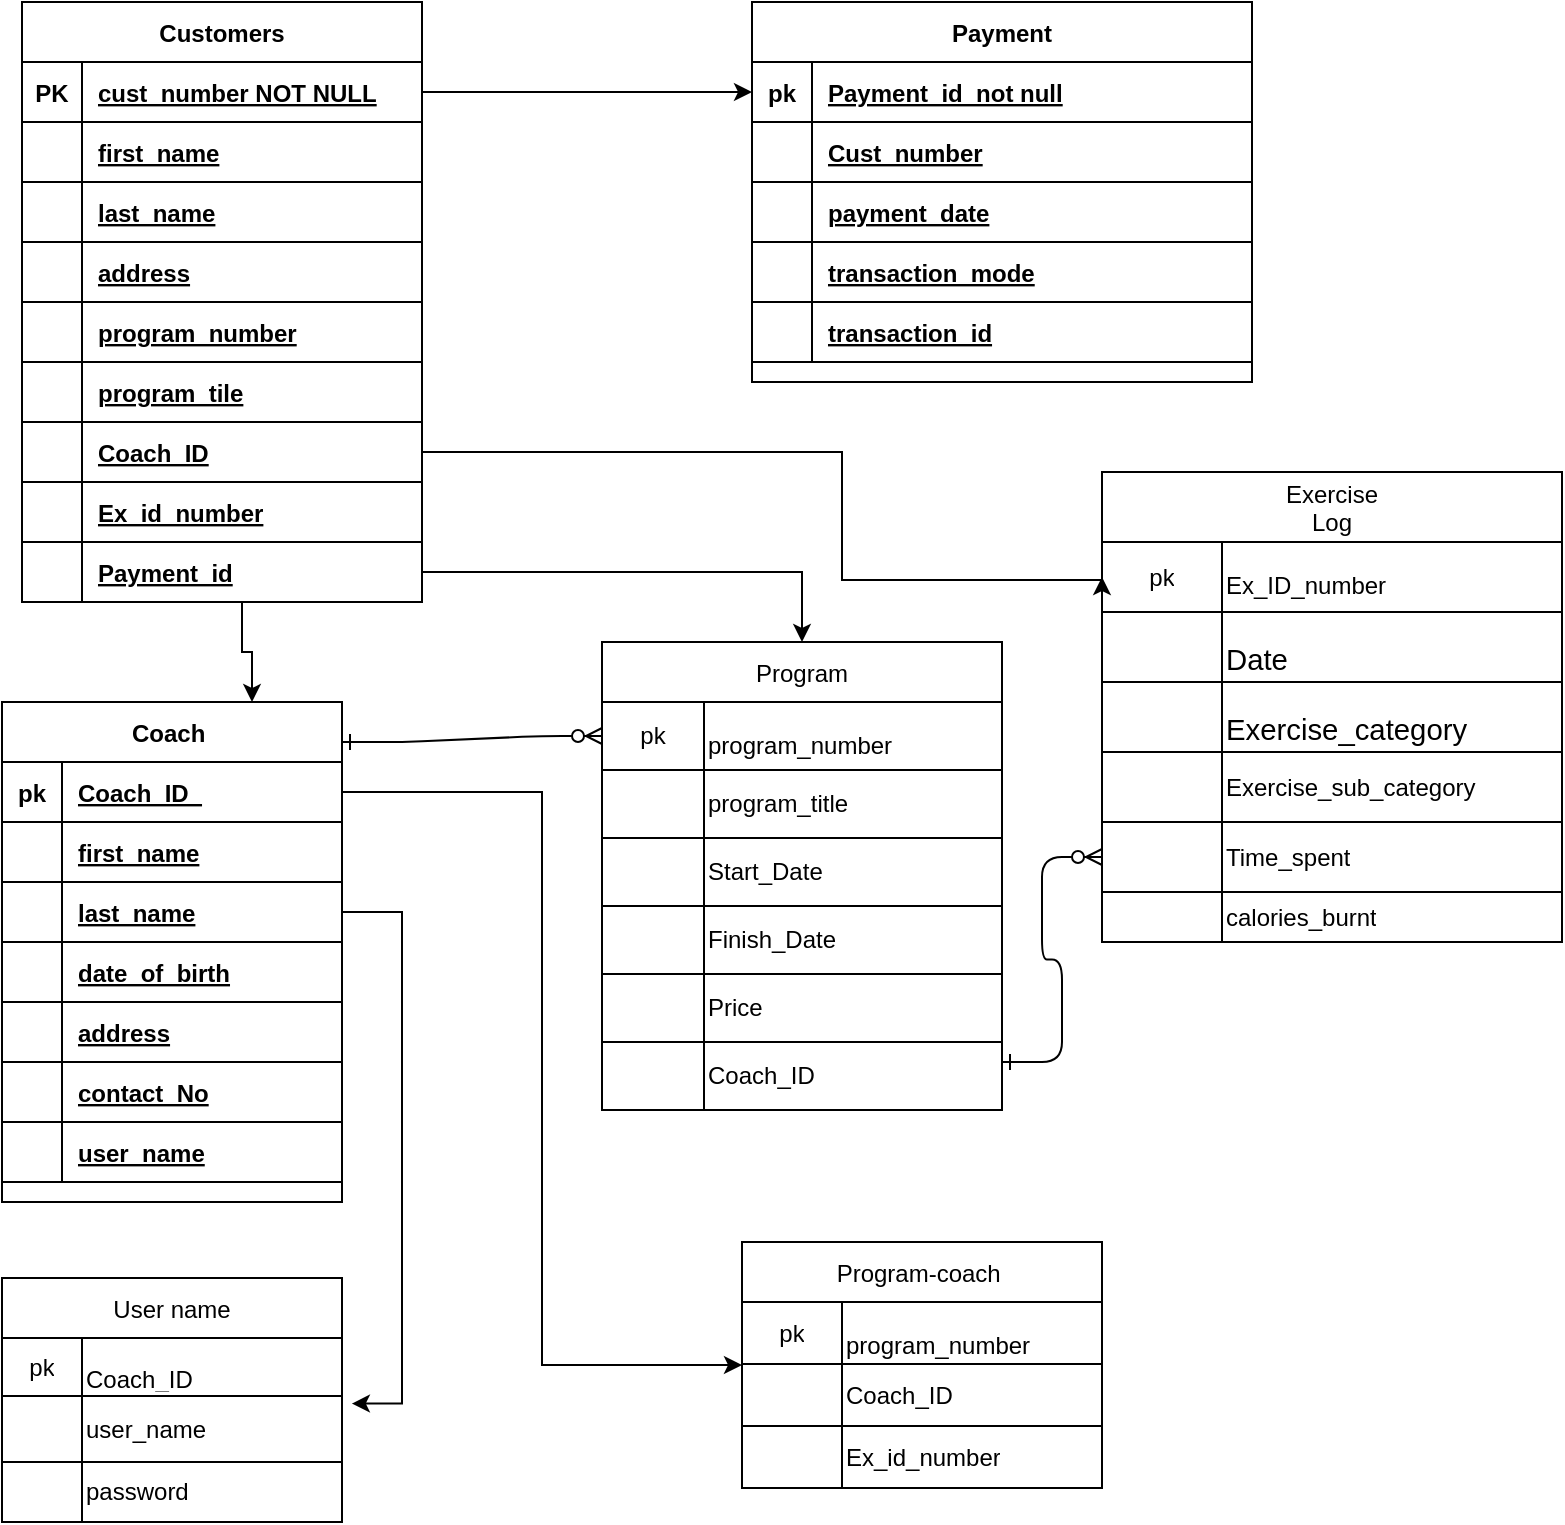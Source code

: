 <mxfile version="21.8.2" type="device">
  <diagram id="R2lEEEUBdFMjLlhIrx00" name="Page-1">
    <mxGraphModel dx="880" dy="446" grid="1" gridSize="10" guides="1" tooltips="1" connect="1" arrows="1" fold="1" page="1" pageScale="1" pageWidth="850" pageHeight="1100" math="0" shadow="0" extFonts="Permanent Marker^https://fonts.googleapis.com/css?family=Permanent+Marker">
      <root>
        <mxCell id="0" />
        <mxCell id="1" parent="0" />
        <mxCell id="C-vyLk0tnHw3VtMMgP7b-1" value="" style="edgeStyle=entityRelationEdgeStyle;endArrow=ERzeroToMany;startArrow=ERone;endFill=1;startFill=0;entryX=0;entryY=0.5;entryDx=0;entryDy=0;" parent="1" target="QwwEJqLeIZNOABveInnu-185" edge="1">
          <mxGeometry width="100" height="100" relative="1" as="geometry">
            <mxPoint x="550" y="540" as="sourcePoint" />
            <mxPoint x="780" y="778" as="targetPoint" />
            <Array as="points">
              <mxPoint x="630" y="550" />
              <mxPoint x="570" y="510" />
              <mxPoint x="640" y="540" />
              <mxPoint x="640" y="503" />
              <mxPoint x="640" y="520" />
              <mxPoint x="630" y="510" />
            </Array>
          </mxGeometry>
        </mxCell>
        <mxCell id="C-vyLk0tnHw3VtMMgP7b-12" value="" style="edgeStyle=entityRelationEdgeStyle;endArrow=ERzeroToMany;startArrow=ERone;endFill=1;startFill=0;entryX=0;entryY=0.5;entryDx=0;entryDy=0;" parent="1" target="QwwEJqLeIZNOABveInnu-141" edge="1">
          <mxGeometry width="100" height="100" relative="1" as="geometry">
            <mxPoint x="220" y="380" as="sourcePoint" />
            <mxPoint x="280" y="405" as="targetPoint" />
          </mxGeometry>
        </mxCell>
        <mxCell id="C-vyLk0tnHw3VtMMgP7b-2" value="Payment" style="shape=table;startSize=30;container=1;collapsible=1;childLayout=tableLayout;fixedRows=1;rowLines=0;fontStyle=1;align=center;resizeLast=1;" parent="1" vertex="1">
          <mxGeometry x="425" y="10" width="250" height="190" as="geometry" />
        </mxCell>
        <mxCell id="QwwEJqLeIZNOABveInnu-64" style="shape=partialRectangle;collapsible=0;dropTarget=0;pointerEvents=0;fillColor=none;points=[[0,0.5],[1,0.5]];portConstraint=eastwest;top=0;left=0;right=0;bottom=1;" parent="C-vyLk0tnHw3VtMMgP7b-2" vertex="1">
          <mxGeometry y="30" width="250" height="30" as="geometry" />
        </mxCell>
        <mxCell id="QwwEJqLeIZNOABveInnu-65" value="pk" style="shape=partialRectangle;overflow=hidden;connectable=0;fillColor=none;top=0;left=0;bottom=0;right=0;fontStyle=1;" parent="QwwEJqLeIZNOABveInnu-64" vertex="1">
          <mxGeometry width="30" height="30" as="geometry">
            <mxRectangle width="30" height="30" as="alternateBounds" />
          </mxGeometry>
        </mxCell>
        <mxCell id="QwwEJqLeIZNOABveInnu-66" value="Payment_id  not null" style="shape=partialRectangle;overflow=hidden;connectable=0;fillColor=none;top=0;left=0;bottom=0;right=0;align=left;spacingLeft=6;fontStyle=5;" parent="QwwEJqLeIZNOABveInnu-64" vertex="1">
          <mxGeometry x="30" width="220" height="30" as="geometry">
            <mxRectangle width="220" height="30" as="alternateBounds" />
          </mxGeometry>
        </mxCell>
        <mxCell id="QwwEJqLeIZNOABveInnu-61" style="shape=partialRectangle;collapsible=0;dropTarget=0;pointerEvents=0;fillColor=none;points=[[0,0.5],[1,0.5]];portConstraint=eastwest;top=0;left=0;right=0;bottom=1;" parent="C-vyLk0tnHw3VtMMgP7b-2" vertex="1">
          <mxGeometry y="60" width="250" height="30" as="geometry" />
        </mxCell>
        <mxCell id="QwwEJqLeIZNOABveInnu-62" style="shape=partialRectangle;overflow=hidden;connectable=0;fillColor=none;top=0;left=0;bottom=0;right=0;fontStyle=1;" parent="QwwEJqLeIZNOABveInnu-61" vertex="1">
          <mxGeometry width="30" height="30" as="geometry">
            <mxRectangle width="30" height="30" as="alternateBounds" />
          </mxGeometry>
        </mxCell>
        <mxCell id="QwwEJqLeIZNOABveInnu-63" value="Cust_number" style="shape=partialRectangle;overflow=hidden;connectable=0;fillColor=none;top=0;left=0;bottom=0;right=0;align=left;spacingLeft=6;fontStyle=5;" parent="QwwEJqLeIZNOABveInnu-61" vertex="1">
          <mxGeometry x="30" width="220" height="30" as="geometry">
            <mxRectangle width="220" height="30" as="alternateBounds" />
          </mxGeometry>
        </mxCell>
        <mxCell id="QwwEJqLeIZNOABveInnu-58" style="shape=partialRectangle;collapsible=0;dropTarget=0;pointerEvents=0;fillColor=none;points=[[0,0.5],[1,0.5]];portConstraint=eastwest;top=0;left=0;right=0;bottom=1;" parent="C-vyLk0tnHw3VtMMgP7b-2" vertex="1">
          <mxGeometry y="90" width="250" height="30" as="geometry" />
        </mxCell>
        <mxCell id="QwwEJqLeIZNOABveInnu-59" style="shape=partialRectangle;overflow=hidden;connectable=0;fillColor=none;top=0;left=0;bottom=0;right=0;fontStyle=1;" parent="QwwEJqLeIZNOABveInnu-58" vertex="1">
          <mxGeometry width="30" height="30" as="geometry">
            <mxRectangle width="30" height="30" as="alternateBounds" />
          </mxGeometry>
        </mxCell>
        <mxCell id="QwwEJqLeIZNOABveInnu-60" value="payment_date" style="shape=partialRectangle;overflow=hidden;connectable=0;fillColor=none;top=0;left=0;bottom=0;right=0;align=left;spacingLeft=6;fontStyle=5;" parent="QwwEJqLeIZNOABveInnu-58" vertex="1">
          <mxGeometry x="30" width="220" height="30" as="geometry">
            <mxRectangle width="220" height="30" as="alternateBounds" />
          </mxGeometry>
        </mxCell>
        <mxCell id="QwwEJqLeIZNOABveInnu-55" style="shape=partialRectangle;collapsible=0;dropTarget=0;pointerEvents=0;fillColor=none;points=[[0,0.5],[1,0.5]];portConstraint=eastwest;top=0;left=0;right=0;bottom=1;" parent="C-vyLk0tnHw3VtMMgP7b-2" vertex="1">
          <mxGeometry y="120" width="250" height="30" as="geometry" />
        </mxCell>
        <mxCell id="QwwEJqLeIZNOABveInnu-56" style="shape=partialRectangle;overflow=hidden;connectable=0;fillColor=none;top=0;left=0;bottom=0;right=0;fontStyle=1;" parent="QwwEJqLeIZNOABveInnu-55" vertex="1">
          <mxGeometry width="30" height="30" as="geometry">
            <mxRectangle width="30" height="30" as="alternateBounds" />
          </mxGeometry>
        </mxCell>
        <mxCell id="QwwEJqLeIZNOABveInnu-57" value="transaction_mode" style="shape=partialRectangle;overflow=hidden;connectable=0;fillColor=none;top=0;left=0;bottom=0;right=0;align=left;spacingLeft=6;fontStyle=5;" parent="QwwEJqLeIZNOABveInnu-55" vertex="1">
          <mxGeometry x="30" width="220" height="30" as="geometry">
            <mxRectangle width="220" height="30" as="alternateBounds" />
          </mxGeometry>
        </mxCell>
        <mxCell id="QwwEJqLeIZNOABveInnu-52" style="shape=partialRectangle;collapsible=0;dropTarget=0;pointerEvents=0;fillColor=none;points=[[0,0.5],[1,0.5]];portConstraint=eastwest;top=0;left=0;right=0;bottom=1;" parent="C-vyLk0tnHw3VtMMgP7b-2" vertex="1">
          <mxGeometry y="150" width="250" height="30" as="geometry" />
        </mxCell>
        <mxCell id="QwwEJqLeIZNOABveInnu-53" style="shape=partialRectangle;overflow=hidden;connectable=0;fillColor=none;top=0;left=0;bottom=0;right=0;fontStyle=1;" parent="QwwEJqLeIZNOABveInnu-52" vertex="1">
          <mxGeometry width="30" height="30" as="geometry">
            <mxRectangle width="30" height="30" as="alternateBounds" />
          </mxGeometry>
        </mxCell>
        <mxCell id="QwwEJqLeIZNOABveInnu-54" value="transaction_id" style="shape=partialRectangle;overflow=hidden;connectable=0;fillColor=none;top=0;left=0;bottom=0;right=0;align=left;spacingLeft=6;fontStyle=5;" parent="QwwEJqLeIZNOABveInnu-52" vertex="1">
          <mxGeometry x="30" width="220" height="30" as="geometry">
            <mxRectangle width="220" height="30" as="alternateBounds" />
          </mxGeometry>
        </mxCell>
        <mxCell id="C-vyLk0tnHw3VtMMgP7b-13" value="Coach " style="shape=table;startSize=30;container=1;collapsible=1;childLayout=tableLayout;fixedRows=1;rowLines=0;fontStyle=1;align=center;resizeLast=1;" parent="1" vertex="1">
          <mxGeometry x="50" y="360" width="170" height="250" as="geometry" />
        </mxCell>
        <mxCell id="QwwEJqLeIZNOABveInnu-89" style="shape=partialRectangle;collapsible=0;dropTarget=0;pointerEvents=0;fillColor=none;points=[[0,0.5],[1,0.5]];portConstraint=eastwest;top=0;left=0;right=0;bottom=1;" parent="C-vyLk0tnHw3VtMMgP7b-13" vertex="1">
          <mxGeometry y="30" width="170" height="30" as="geometry" />
        </mxCell>
        <mxCell id="QwwEJqLeIZNOABveInnu-90" value="pk" style="shape=partialRectangle;overflow=hidden;connectable=0;fillColor=none;top=0;left=0;bottom=0;right=0;fontStyle=1;" parent="QwwEJqLeIZNOABveInnu-89" vertex="1">
          <mxGeometry width="30" height="30" as="geometry">
            <mxRectangle width="30" height="30" as="alternateBounds" />
          </mxGeometry>
        </mxCell>
        <mxCell id="QwwEJqLeIZNOABveInnu-91" value="Coach_ID  " style="shape=partialRectangle;overflow=hidden;connectable=0;fillColor=none;top=0;left=0;bottom=0;right=0;align=left;spacingLeft=6;fontStyle=5;" parent="QwwEJqLeIZNOABveInnu-89" vertex="1">
          <mxGeometry x="30" width="140" height="30" as="geometry">
            <mxRectangle width="140" height="30" as="alternateBounds" />
          </mxGeometry>
        </mxCell>
        <mxCell id="QwwEJqLeIZNOABveInnu-86" style="shape=partialRectangle;collapsible=0;dropTarget=0;pointerEvents=0;fillColor=none;points=[[0,0.5],[1,0.5]];portConstraint=eastwest;top=0;left=0;right=0;bottom=1;" parent="C-vyLk0tnHw3VtMMgP7b-13" vertex="1">
          <mxGeometry y="60" width="170" height="30" as="geometry" />
        </mxCell>
        <mxCell id="QwwEJqLeIZNOABveInnu-87" style="shape=partialRectangle;overflow=hidden;connectable=0;fillColor=none;top=0;left=0;bottom=0;right=0;fontStyle=1;" parent="QwwEJqLeIZNOABveInnu-86" vertex="1">
          <mxGeometry width="30" height="30" as="geometry">
            <mxRectangle width="30" height="30" as="alternateBounds" />
          </mxGeometry>
        </mxCell>
        <mxCell id="QwwEJqLeIZNOABveInnu-88" value="first_name" style="shape=partialRectangle;overflow=hidden;connectable=0;fillColor=none;top=0;left=0;bottom=0;right=0;align=left;spacingLeft=6;fontStyle=5;" parent="QwwEJqLeIZNOABveInnu-86" vertex="1">
          <mxGeometry x="30" width="140" height="30" as="geometry">
            <mxRectangle width="140" height="30" as="alternateBounds" />
          </mxGeometry>
        </mxCell>
        <mxCell id="QwwEJqLeIZNOABveInnu-83" style="shape=partialRectangle;collapsible=0;dropTarget=0;pointerEvents=0;fillColor=none;points=[[0,0.5],[1,0.5]];portConstraint=eastwest;top=0;left=0;right=0;bottom=1;" parent="C-vyLk0tnHw3VtMMgP7b-13" vertex="1">
          <mxGeometry y="90" width="170" height="30" as="geometry" />
        </mxCell>
        <mxCell id="QwwEJqLeIZNOABveInnu-84" style="shape=partialRectangle;overflow=hidden;connectable=0;fillColor=none;top=0;left=0;bottom=0;right=0;fontStyle=1;" parent="QwwEJqLeIZNOABveInnu-83" vertex="1">
          <mxGeometry width="30" height="30" as="geometry">
            <mxRectangle width="30" height="30" as="alternateBounds" />
          </mxGeometry>
        </mxCell>
        <mxCell id="QwwEJqLeIZNOABveInnu-85" value="last_name" style="shape=partialRectangle;overflow=hidden;connectable=0;fillColor=none;top=0;left=0;bottom=0;right=0;align=left;spacingLeft=6;fontStyle=5;" parent="QwwEJqLeIZNOABveInnu-83" vertex="1">
          <mxGeometry x="30" width="140" height="30" as="geometry">
            <mxRectangle width="140" height="30" as="alternateBounds" />
          </mxGeometry>
        </mxCell>
        <mxCell id="QwwEJqLeIZNOABveInnu-80" style="shape=partialRectangle;collapsible=0;dropTarget=0;pointerEvents=0;fillColor=none;points=[[0,0.5],[1,0.5]];portConstraint=eastwest;top=0;left=0;right=0;bottom=1;" parent="C-vyLk0tnHw3VtMMgP7b-13" vertex="1">
          <mxGeometry y="120" width="170" height="30" as="geometry" />
        </mxCell>
        <mxCell id="QwwEJqLeIZNOABveInnu-81" style="shape=partialRectangle;overflow=hidden;connectable=0;fillColor=none;top=0;left=0;bottom=0;right=0;fontStyle=1;" parent="QwwEJqLeIZNOABveInnu-80" vertex="1">
          <mxGeometry width="30" height="30" as="geometry">
            <mxRectangle width="30" height="30" as="alternateBounds" />
          </mxGeometry>
        </mxCell>
        <mxCell id="QwwEJqLeIZNOABveInnu-82" value="date_of_birth" style="shape=partialRectangle;overflow=hidden;connectable=0;fillColor=none;top=0;left=0;bottom=0;right=0;align=left;spacingLeft=6;fontStyle=5;" parent="QwwEJqLeIZNOABveInnu-80" vertex="1">
          <mxGeometry x="30" width="140" height="30" as="geometry">
            <mxRectangle width="140" height="30" as="alternateBounds" />
          </mxGeometry>
        </mxCell>
        <mxCell id="QwwEJqLeIZNOABveInnu-77" style="shape=partialRectangle;collapsible=0;dropTarget=0;pointerEvents=0;fillColor=none;points=[[0,0.5],[1,0.5]];portConstraint=eastwest;top=0;left=0;right=0;bottom=1;" parent="C-vyLk0tnHw3VtMMgP7b-13" vertex="1">
          <mxGeometry y="150" width="170" height="30" as="geometry" />
        </mxCell>
        <mxCell id="QwwEJqLeIZNOABveInnu-78" style="shape=partialRectangle;overflow=hidden;connectable=0;fillColor=none;top=0;left=0;bottom=0;right=0;fontStyle=1;" parent="QwwEJqLeIZNOABveInnu-77" vertex="1">
          <mxGeometry width="30" height="30" as="geometry">
            <mxRectangle width="30" height="30" as="alternateBounds" />
          </mxGeometry>
        </mxCell>
        <mxCell id="QwwEJqLeIZNOABveInnu-79" value="address" style="shape=partialRectangle;overflow=hidden;connectable=0;fillColor=none;top=0;left=0;bottom=0;right=0;align=left;spacingLeft=6;fontStyle=5;" parent="QwwEJqLeIZNOABveInnu-77" vertex="1">
          <mxGeometry x="30" width="140" height="30" as="geometry">
            <mxRectangle width="140" height="30" as="alternateBounds" />
          </mxGeometry>
        </mxCell>
        <mxCell id="QwwEJqLeIZNOABveInnu-74" style="shape=partialRectangle;collapsible=0;dropTarget=0;pointerEvents=0;fillColor=none;points=[[0,0.5],[1,0.5]];portConstraint=eastwest;top=0;left=0;right=0;bottom=1;" parent="C-vyLk0tnHw3VtMMgP7b-13" vertex="1">
          <mxGeometry y="180" width="170" height="30" as="geometry" />
        </mxCell>
        <mxCell id="QwwEJqLeIZNOABveInnu-75" style="shape=partialRectangle;overflow=hidden;connectable=0;fillColor=none;top=0;left=0;bottom=0;right=0;fontStyle=1;" parent="QwwEJqLeIZNOABveInnu-74" vertex="1">
          <mxGeometry width="30" height="30" as="geometry">
            <mxRectangle width="30" height="30" as="alternateBounds" />
          </mxGeometry>
        </mxCell>
        <mxCell id="QwwEJqLeIZNOABveInnu-76" value="contact_No" style="shape=partialRectangle;overflow=hidden;connectable=0;fillColor=none;top=0;left=0;bottom=0;right=0;align=left;spacingLeft=6;fontStyle=5;" parent="QwwEJqLeIZNOABveInnu-74" vertex="1">
          <mxGeometry x="30" width="140" height="30" as="geometry">
            <mxRectangle width="140" height="30" as="alternateBounds" />
          </mxGeometry>
        </mxCell>
        <mxCell id="QwwEJqLeIZNOABveInnu-71" style="shape=partialRectangle;collapsible=0;dropTarget=0;pointerEvents=0;fillColor=none;points=[[0,0.5],[1,0.5]];portConstraint=eastwest;top=0;left=0;right=0;bottom=1;" parent="C-vyLk0tnHw3VtMMgP7b-13" vertex="1">
          <mxGeometry y="210" width="170" height="30" as="geometry" />
        </mxCell>
        <mxCell id="QwwEJqLeIZNOABveInnu-72" style="shape=partialRectangle;overflow=hidden;connectable=0;fillColor=none;top=0;left=0;bottom=0;right=0;fontStyle=1;" parent="QwwEJqLeIZNOABveInnu-71" vertex="1">
          <mxGeometry width="30" height="30" as="geometry">
            <mxRectangle width="30" height="30" as="alternateBounds" />
          </mxGeometry>
        </mxCell>
        <mxCell id="QwwEJqLeIZNOABveInnu-73" value="user_name" style="shape=partialRectangle;overflow=hidden;connectable=0;fillColor=none;top=0;left=0;bottom=0;right=0;align=left;spacingLeft=6;fontStyle=5;" parent="QwwEJqLeIZNOABveInnu-71" vertex="1">
          <mxGeometry x="30" width="140" height="30" as="geometry">
            <mxRectangle width="140" height="30" as="alternateBounds" />
          </mxGeometry>
        </mxCell>
        <mxCell id="C-vyLk0tnHw3VtMMgP7b-23" value="Customers" style="shape=table;startSize=30;container=1;collapsible=1;childLayout=tableLayout;fixedRows=1;rowLines=0;fontStyle=1;align=center;resizeLast=1;" parent="1" vertex="1">
          <mxGeometry x="60" y="10" width="200" height="300" as="geometry">
            <mxRectangle x="10" y="10" width="100" height="30" as="alternateBounds" />
          </mxGeometry>
        </mxCell>
        <mxCell id="QwwEJqLeIZNOABveInnu-37" style="shape=partialRectangle;collapsible=0;dropTarget=0;pointerEvents=0;fillColor=none;points=[[0,0.5],[1,0.5]];portConstraint=eastwest;top=0;left=0;right=0;bottom=1;" parent="C-vyLk0tnHw3VtMMgP7b-23" vertex="1">
          <mxGeometry y="30" width="200" height="30" as="geometry" />
        </mxCell>
        <mxCell id="QwwEJqLeIZNOABveInnu-38" value="PK" style="shape=partialRectangle;overflow=hidden;connectable=0;fillColor=none;top=0;left=0;bottom=0;right=0;fontStyle=1;" parent="QwwEJqLeIZNOABveInnu-37" vertex="1">
          <mxGeometry width="30" height="30" as="geometry">
            <mxRectangle width="30" height="30" as="alternateBounds" />
          </mxGeometry>
        </mxCell>
        <mxCell id="QwwEJqLeIZNOABveInnu-39" value="cust_number NOT NULL" style="shape=partialRectangle;overflow=hidden;connectable=0;fillColor=none;top=0;left=0;bottom=0;right=0;align=left;spacingLeft=6;fontStyle=5;" parent="QwwEJqLeIZNOABveInnu-37" vertex="1">
          <mxGeometry x="30" width="170" height="30" as="geometry">
            <mxRectangle width="170" height="30" as="alternateBounds" />
          </mxGeometry>
        </mxCell>
        <mxCell id="QwwEJqLeIZNOABveInnu-34" style="shape=partialRectangle;collapsible=0;dropTarget=0;pointerEvents=0;fillColor=none;points=[[0,0.5],[1,0.5]];portConstraint=eastwest;top=0;left=0;right=0;bottom=1;" parent="C-vyLk0tnHw3VtMMgP7b-23" vertex="1">
          <mxGeometry y="60" width="200" height="30" as="geometry" />
        </mxCell>
        <mxCell id="QwwEJqLeIZNOABveInnu-35" style="shape=partialRectangle;overflow=hidden;connectable=0;fillColor=none;top=0;left=0;bottom=0;right=0;fontStyle=1;" parent="QwwEJqLeIZNOABveInnu-34" vertex="1">
          <mxGeometry width="30" height="30" as="geometry">
            <mxRectangle width="30" height="30" as="alternateBounds" />
          </mxGeometry>
        </mxCell>
        <mxCell id="QwwEJqLeIZNOABveInnu-36" value="first_name" style="shape=partialRectangle;overflow=hidden;connectable=0;fillColor=none;top=0;left=0;bottom=0;right=0;align=left;spacingLeft=6;fontStyle=5;" parent="QwwEJqLeIZNOABveInnu-34" vertex="1">
          <mxGeometry x="30" width="170" height="30" as="geometry">
            <mxRectangle width="170" height="30" as="alternateBounds" />
          </mxGeometry>
        </mxCell>
        <mxCell id="QwwEJqLeIZNOABveInnu-31" style="shape=partialRectangle;collapsible=0;dropTarget=0;pointerEvents=0;fillColor=none;points=[[0,0.5],[1,0.5]];portConstraint=eastwest;top=0;left=0;right=0;bottom=1;" parent="C-vyLk0tnHw3VtMMgP7b-23" vertex="1">
          <mxGeometry y="90" width="200" height="30" as="geometry" />
        </mxCell>
        <mxCell id="QwwEJqLeIZNOABveInnu-32" style="shape=partialRectangle;overflow=hidden;connectable=0;fillColor=none;top=0;left=0;bottom=0;right=0;fontStyle=1;" parent="QwwEJqLeIZNOABveInnu-31" vertex="1">
          <mxGeometry width="30" height="30" as="geometry">
            <mxRectangle width="30" height="30" as="alternateBounds" />
          </mxGeometry>
        </mxCell>
        <mxCell id="QwwEJqLeIZNOABveInnu-33" value="last_name" style="shape=partialRectangle;overflow=hidden;connectable=0;fillColor=none;top=0;left=0;bottom=0;right=0;align=left;spacingLeft=6;fontStyle=5;" parent="QwwEJqLeIZNOABveInnu-31" vertex="1">
          <mxGeometry x="30" width="170" height="30" as="geometry">
            <mxRectangle width="170" height="30" as="alternateBounds" />
          </mxGeometry>
        </mxCell>
        <mxCell id="QwwEJqLeIZNOABveInnu-28" style="shape=partialRectangle;collapsible=0;dropTarget=0;pointerEvents=0;fillColor=none;points=[[0,0.5],[1,0.5]];portConstraint=eastwest;top=0;left=0;right=0;bottom=1;" parent="C-vyLk0tnHw3VtMMgP7b-23" vertex="1">
          <mxGeometry y="120" width="200" height="30" as="geometry" />
        </mxCell>
        <mxCell id="QwwEJqLeIZNOABveInnu-29" style="shape=partialRectangle;overflow=hidden;connectable=0;fillColor=none;top=0;left=0;bottom=0;right=0;fontStyle=1;" parent="QwwEJqLeIZNOABveInnu-28" vertex="1">
          <mxGeometry width="30" height="30" as="geometry">
            <mxRectangle width="30" height="30" as="alternateBounds" />
          </mxGeometry>
        </mxCell>
        <mxCell id="QwwEJqLeIZNOABveInnu-30" value="address" style="shape=partialRectangle;overflow=hidden;connectable=0;fillColor=none;top=0;left=0;bottom=0;right=0;align=left;spacingLeft=6;fontStyle=5;" parent="QwwEJqLeIZNOABveInnu-28" vertex="1">
          <mxGeometry x="30" width="170" height="30" as="geometry">
            <mxRectangle width="170" height="30" as="alternateBounds" />
          </mxGeometry>
        </mxCell>
        <mxCell id="QwwEJqLeIZNOABveInnu-25" style="shape=partialRectangle;collapsible=0;dropTarget=0;pointerEvents=0;fillColor=none;points=[[0,0.5],[1,0.5]];portConstraint=eastwest;top=0;left=0;right=0;bottom=1;" parent="C-vyLk0tnHw3VtMMgP7b-23" vertex="1">
          <mxGeometry y="150" width="200" height="30" as="geometry" />
        </mxCell>
        <mxCell id="QwwEJqLeIZNOABveInnu-26" style="shape=partialRectangle;overflow=hidden;connectable=0;fillColor=none;top=0;left=0;bottom=0;right=0;fontStyle=1;" parent="QwwEJqLeIZNOABveInnu-25" vertex="1">
          <mxGeometry width="30" height="30" as="geometry">
            <mxRectangle width="30" height="30" as="alternateBounds" />
          </mxGeometry>
        </mxCell>
        <mxCell id="QwwEJqLeIZNOABveInnu-27" value="program_number" style="shape=partialRectangle;overflow=hidden;connectable=0;fillColor=none;top=0;left=0;bottom=0;right=0;align=left;spacingLeft=6;fontStyle=5;" parent="QwwEJqLeIZNOABveInnu-25" vertex="1">
          <mxGeometry x="30" width="170" height="30" as="geometry">
            <mxRectangle width="170" height="30" as="alternateBounds" />
          </mxGeometry>
        </mxCell>
        <mxCell id="QwwEJqLeIZNOABveInnu-22" style="shape=partialRectangle;collapsible=0;dropTarget=0;pointerEvents=0;fillColor=none;points=[[0,0.5],[1,0.5]];portConstraint=eastwest;top=0;left=0;right=0;bottom=1;" parent="C-vyLk0tnHw3VtMMgP7b-23" vertex="1">
          <mxGeometry y="180" width="200" height="30" as="geometry" />
        </mxCell>
        <mxCell id="QwwEJqLeIZNOABveInnu-23" style="shape=partialRectangle;overflow=hidden;connectable=0;fillColor=none;top=0;left=0;bottom=0;right=0;fontStyle=1;" parent="QwwEJqLeIZNOABveInnu-22" vertex="1">
          <mxGeometry width="30" height="30" as="geometry">
            <mxRectangle width="30" height="30" as="alternateBounds" />
          </mxGeometry>
        </mxCell>
        <mxCell id="QwwEJqLeIZNOABveInnu-24" value="program_tile" style="shape=partialRectangle;overflow=hidden;connectable=0;fillColor=none;top=0;left=0;bottom=0;right=0;align=left;spacingLeft=6;fontStyle=5;" parent="QwwEJqLeIZNOABveInnu-22" vertex="1">
          <mxGeometry x="30" width="170" height="30" as="geometry">
            <mxRectangle width="170" height="30" as="alternateBounds" />
          </mxGeometry>
        </mxCell>
        <mxCell id="QwwEJqLeIZNOABveInnu-19" style="shape=partialRectangle;collapsible=0;dropTarget=0;pointerEvents=0;fillColor=none;points=[[0,0.5],[1,0.5]];portConstraint=eastwest;top=0;left=0;right=0;bottom=1;" parent="C-vyLk0tnHw3VtMMgP7b-23" vertex="1">
          <mxGeometry y="210" width="200" height="30" as="geometry" />
        </mxCell>
        <mxCell id="QwwEJqLeIZNOABveInnu-20" style="shape=partialRectangle;overflow=hidden;connectable=0;fillColor=none;top=0;left=0;bottom=0;right=0;fontStyle=1;" parent="QwwEJqLeIZNOABveInnu-19" vertex="1">
          <mxGeometry width="30" height="30" as="geometry">
            <mxRectangle width="30" height="30" as="alternateBounds" />
          </mxGeometry>
        </mxCell>
        <mxCell id="QwwEJqLeIZNOABveInnu-21" value="Coach_ID" style="shape=partialRectangle;overflow=hidden;connectable=0;fillColor=none;top=0;left=0;bottom=0;right=0;align=left;spacingLeft=6;fontStyle=5;" parent="QwwEJqLeIZNOABveInnu-19" vertex="1">
          <mxGeometry x="30" width="170" height="30" as="geometry">
            <mxRectangle width="170" height="30" as="alternateBounds" />
          </mxGeometry>
        </mxCell>
        <mxCell id="QwwEJqLeIZNOABveInnu-16" style="shape=partialRectangle;collapsible=0;dropTarget=0;pointerEvents=0;fillColor=none;points=[[0,0.5],[1,0.5]];portConstraint=eastwest;top=0;left=0;right=0;bottom=1;" parent="C-vyLk0tnHw3VtMMgP7b-23" vertex="1">
          <mxGeometry y="240" width="200" height="30" as="geometry" />
        </mxCell>
        <mxCell id="QwwEJqLeIZNOABveInnu-17" style="shape=partialRectangle;overflow=hidden;connectable=0;fillColor=none;top=0;left=0;bottom=0;right=0;fontStyle=1;" parent="QwwEJqLeIZNOABveInnu-16" vertex="1">
          <mxGeometry width="30" height="30" as="geometry">
            <mxRectangle width="30" height="30" as="alternateBounds" />
          </mxGeometry>
        </mxCell>
        <mxCell id="QwwEJqLeIZNOABveInnu-18" value="Ex_id_number" style="shape=partialRectangle;overflow=hidden;connectable=0;fillColor=none;top=0;left=0;bottom=0;right=0;align=left;spacingLeft=6;fontStyle=5;" parent="QwwEJqLeIZNOABveInnu-16" vertex="1">
          <mxGeometry x="30" width="170" height="30" as="geometry">
            <mxRectangle width="170" height="30" as="alternateBounds" />
          </mxGeometry>
        </mxCell>
        <mxCell id="C-vyLk0tnHw3VtMMgP7b-24" value="" style="shape=partialRectangle;collapsible=0;dropTarget=0;pointerEvents=0;fillColor=none;points=[[0,0.5],[1,0.5]];portConstraint=eastwest;top=0;left=0;right=0;bottom=1;" parent="C-vyLk0tnHw3VtMMgP7b-23" vertex="1">
          <mxGeometry y="270" width="200" height="30" as="geometry" />
        </mxCell>
        <mxCell id="C-vyLk0tnHw3VtMMgP7b-25" value="" style="shape=partialRectangle;overflow=hidden;connectable=0;fillColor=none;top=0;left=0;bottom=0;right=0;fontStyle=1;" parent="C-vyLk0tnHw3VtMMgP7b-24" vertex="1">
          <mxGeometry width="30" height="30" as="geometry">
            <mxRectangle width="30" height="30" as="alternateBounds" />
          </mxGeometry>
        </mxCell>
        <mxCell id="C-vyLk0tnHw3VtMMgP7b-26" value="Payment_id" style="shape=partialRectangle;overflow=hidden;connectable=0;fillColor=none;top=0;left=0;bottom=0;right=0;align=left;spacingLeft=6;fontStyle=5;" parent="C-vyLk0tnHw3VtMMgP7b-24" vertex="1">
          <mxGeometry x="30" width="170" height="30" as="geometry">
            <mxRectangle width="170" height="30" as="alternateBounds" />
          </mxGeometry>
        </mxCell>
        <mxCell id="QwwEJqLeIZNOABveInnu-67" style="edgeStyle=orthogonalEdgeStyle;rounded=0;orthogonalLoop=1;jettySize=auto;html=1;exitX=1;exitY=0.5;exitDx=0;exitDy=0;entryX=0;entryY=0.5;entryDx=0;entryDy=0;" parent="1" source="QwwEJqLeIZNOABveInnu-37" target="QwwEJqLeIZNOABveInnu-64" edge="1">
          <mxGeometry relative="1" as="geometry" />
        </mxCell>
        <mxCell id="QwwEJqLeIZNOABveInnu-92" style="edgeStyle=orthogonalEdgeStyle;rounded=0;orthogonalLoop=1;jettySize=auto;html=1;" parent="1" source="C-vyLk0tnHw3VtMMgP7b-24" target="C-vyLk0tnHw3VtMMgP7b-13" edge="1">
          <mxGeometry relative="1" as="geometry">
            <Array as="points">
              <mxPoint x="170" y="335" />
              <mxPoint x="175" y="335" />
            </Array>
          </mxGeometry>
        </mxCell>
        <mxCell id="QwwEJqLeIZNOABveInnu-100" value="User name" style="shape=table;startSize=30;container=1;collapsible=0;childLayout=tableLayout;" parent="1" vertex="1">
          <mxGeometry x="50" y="648" width="170" height="122" as="geometry" />
        </mxCell>
        <mxCell id="QwwEJqLeIZNOABveInnu-101" value="" style="shape=tableRow;horizontal=0;startSize=0;swimlaneHead=0;swimlaneBody=0;strokeColor=inherit;top=0;left=0;bottom=0;right=0;collapsible=0;dropTarget=0;fillColor=none;points=[[0,0.5],[1,0.5]];portConstraint=eastwest;" parent="QwwEJqLeIZNOABveInnu-100" vertex="1">
          <mxGeometry y="30" width="170" height="29" as="geometry" />
        </mxCell>
        <mxCell id="QwwEJqLeIZNOABveInnu-102" value="pk" style="shape=partialRectangle;html=1;whiteSpace=wrap;connectable=0;strokeColor=inherit;overflow=hidden;fillColor=none;top=0;left=0;bottom=0;right=0;pointerEvents=1;" parent="QwwEJqLeIZNOABveInnu-101" vertex="1">
          <mxGeometry width="40" height="29" as="geometry">
            <mxRectangle width="40" height="29" as="alternateBounds" />
          </mxGeometry>
        </mxCell>
        <mxCell id="QwwEJqLeIZNOABveInnu-103" value="&lt;p style=&quot;&quot; class=&quot;MsoNormal&quot;&gt;Coach_ID&lt;u&gt; &lt;/u&gt;&lt;/p&gt;" style="shape=partialRectangle;html=1;whiteSpace=wrap;connectable=0;strokeColor=inherit;overflow=hidden;fillColor=none;top=0;left=0;bottom=0;right=0;pointerEvents=1;align=left;verticalAlign=bottom;" parent="QwwEJqLeIZNOABveInnu-101" vertex="1">
          <mxGeometry x="40" width="130" height="29" as="geometry">
            <mxRectangle width="130" height="29" as="alternateBounds" />
          </mxGeometry>
        </mxCell>
        <mxCell id="QwwEJqLeIZNOABveInnu-104" value="" style="shape=tableRow;horizontal=0;startSize=0;swimlaneHead=0;swimlaneBody=0;strokeColor=inherit;top=0;left=0;bottom=0;right=0;collapsible=0;dropTarget=0;fillColor=none;points=[[0,0.5],[1,0.5]];portConstraint=eastwest;" parent="QwwEJqLeIZNOABveInnu-100" vertex="1">
          <mxGeometry y="59" width="170" height="33" as="geometry" />
        </mxCell>
        <mxCell id="QwwEJqLeIZNOABveInnu-105" value="" style="shape=partialRectangle;html=1;whiteSpace=wrap;connectable=0;strokeColor=inherit;overflow=hidden;fillColor=none;top=0;left=0;bottom=0;right=0;pointerEvents=1;" parent="QwwEJqLeIZNOABveInnu-104" vertex="1">
          <mxGeometry width="40" height="33" as="geometry">
            <mxRectangle width="40" height="33" as="alternateBounds" />
          </mxGeometry>
        </mxCell>
        <mxCell id="QwwEJqLeIZNOABveInnu-106" value="user_name" style="shape=partialRectangle;html=1;whiteSpace=wrap;connectable=0;strokeColor=inherit;overflow=hidden;fillColor=none;top=0;left=0;bottom=0;right=0;pointerEvents=1;align=left;" parent="QwwEJqLeIZNOABveInnu-104" vertex="1">
          <mxGeometry x="40" width="130" height="33" as="geometry">
            <mxRectangle width="130" height="33" as="alternateBounds" />
          </mxGeometry>
        </mxCell>
        <mxCell id="QwwEJqLeIZNOABveInnu-107" style="shape=tableRow;horizontal=0;startSize=0;swimlaneHead=0;swimlaneBody=0;strokeColor=inherit;top=0;left=0;bottom=0;right=0;collapsible=0;dropTarget=0;fillColor=none;points=[[0,0.5],[1,0.5]];portConstraint=eastwest;" parent="QwwEJqLeIZNOABveInnu-100" vertex="1">
          <mxGeometry y="92" width="170" height="30" as="geometry" />
        </mxCell>
        <mxCell id="QwwEJqLeIZNOABveInnu-108" style="shape=partialRectangle;html=1;whiteSpace=wrap;connectable=0;strokeColor=inherit;overflow=hidden;fillColor=none;top=0;left=0;bottom=0;right=0;pointerEvents=1;" parent="QwwEJqLeIZNOABveInnu-107" vertex="1">
          <mxGeometry width="40" height="30" as="geometry">
            <mxRectangle width="40" height="30" as="alternateBounds" />
          </mxGeometry>
        </mxCell>
        <mxCell id="QwwEJqLeIZNOABveInnu-109" value="password" style="shape=partialRectangle;html=1;whiteSpace=wrap;connectable=0;strokeColor=inherit;overflow=hidden;fillColor=none;top=0;left=0;bottom=0;right=0;pointerEvents=1;align=left;" parent="QwwEJqLeIZNOABveInnu-107" vertex="1">
          <mxGeometry x="40" width="130" height="30" as="geometry">
            <mxRectangle width="130" height="30" as="alternateBounds" />
          </mxGeometry>
        </mxCell>
        <mxCell id="QwwEJqLeIZNOABveInnu-110" style="edgeStyle=orthogonalEdgeStyle;rounded=0;orthogonalLoop=1;jettySize=auto;html=1;entryX=1.029;entryY=0.114;entryDx=0;entryDy=0;entryPerimeter=0;" parent="1" source="QwwEJqLeIZNOABveInnu-83" target="QwwEJqLeIZNOABveInnu-104" edge="1">
          <mxGeometry relative="1" as="geometry">
            <Array as="points">
              <mxPoint x="250" y="465" />
              <mxPoint x="250" y="710" />
            </Array>
          </mxGeometry>
        </mxCell>
        <mxCell id="QwwEJqLeIZNOABveInnu-111" value="Program-coach " style="shape=table;startSize=30;container=1;collapsible=0;childLayout=tableLayout;" parent="1" vertex="1">
          <mxGeometry x="420" y="630" width="180" height="123" as="geometry" />
        </mxCell>
        <mxCell id="QwwEJqLeIZNOABveInnu-112" value="" style="shape=tableRow;horizontal=0;startSize=0;swimlaneHead=0;swimlaneBody=0;strokeColor=inherit;top=0;left=0;bottom=0;right=0;collapsible=0;dropTarget=0;fillColor=none;points=[[0,0.5],[1,0.5]];portConstraint=eastwest;" parent="QwwEJqLeIZNOABveInnu-111" vertex="1">
          <mxGeometry y="30" width="180" height="31" as="geometry" />
        </mxCell>
        <mxCell id="QwwEJqLeIZNOABveInnu-113" value="pk" style="shape=partialRectangle;html=1;whiteSpace=wrap;connectable=0;strokeColor=inherit;overflow=hidden;fillColor=none;top=0;left=0;bottom=0;right=0;pointerEvents=1;" parent="QwwEJqLeIZNOABveInnu-112" vertex="1">
          <mxGeometry width="50" height="31" as="geometry">
            <mxRectangle width="50" height="31" as="alternateBounds" />
          </mxGeometry>
        </mxCell>
        <mxCell id="QwwEJqLeIZNOABveInnu-114" value="&lt;p class=&quot;MsoNormal&quot;&gt;program_number&lt;/p&gt;" style="shape=partialRectangle;html=1;whiteSpace=wrap;connectable=0;strokeColor=inherit;overflow=hidden;fillColor=none;top=0;left=0;bottom=0;right=0;pointerEvents=1;align=left;" parent="QwwEJqLeIZNOABveInnu-112" vertex="1">
          <mxGeometry x="50" width="130" height="31" as="geometry">
            <mxRectangle width="130" height="31" as="alternateBounds" />
          </mxGeometry>
        </mxCell>
        <mxCell id="QwwEJqLeIZNOABveInnu-115" value="" style="shape=tableRow;horizontal=0;startSize=0;swimlaneHead=0;swimlaneBody=0;strokeColor=inherit;top=0;left=0;bottom=0;right=0;collapsible=0;dropTarget=0;fillColor=none;points=[[0,0.5],[1,0.5]];portConstraint=eastwest;" parent="QwwEJqLeIZNOABveInnu-111" vertex="1">
          <mxGeometry y="61" width="180" height="31" as="geometry" />
        </mxCell>
        <mxCell id="QwwEJqLeIZNOABveInnu-116" value="" style="shape=partialRectangle;html=1;whiteSpace=wrap;connectable=0;strokeColor=inherit;overflow=hidden;fillColor=none;top=0;left=0;bottom=0;right=0;pointerEvents=1;" parent="QwwEJqLeIZNOABveInnu-115" vertex="1">
          <mxGeometry width="50" height="31" as="geometry">
            <mxRectangle width="50" height="31" as="alternateBounds" />
          </mxGeometry>
        </mxCell>
        <mxCell id="QwwEJqLeIZNOABveInnu-117" value="Coach_ID" style="shape=partialRectangle;html=1;whiteSpace=wrap;connectable=0;strokeColor=inherit;overflow=hidden;fillColor=none;top=0;left=0;bottom=0;right=0;pointerEvents=1;align=left;" parent="QwwEJqLeIZNOABveInnu-115" vertex="1">
          <mxGeometry x="50" width="130" height="31" as="geometry">
            <mxRectangle width="130" height="31" as="alternateBounds" />
          </mxGeometry>
        </mxCell>
        <mxCell id="QwwEJqLeIZNOABveInnu-118" value="" style="shape=tableRow;horizontal=0;startSize=0;swimlaneHead=0;swimlaneBody=0;strokeColor=inherit;top=0;left=0;bottom=0;right=0;collapsible=0;dropTarget=0;fillColor=none;points=[[0,0.5],[1,0.5]];portConstraint=eastwest;" parent="QwwEJqLeIZNOABveInnu-111" vertex="1">
          <mxGeometry y="92" width="180" height="31" as="geometry" />
        </mxCell>
        <mxCell id="QwwEJqLeIZNOABveInnu-119" value="" style="shape=partialRectangle;html=1;whiteSpace=wrap;connectable=0;strokeColor=inherit;overflow=hidden;fillColor=none;top=0;left=0;bottom=0;right=0;pointerEvents=1;" parent="QwwEJqLeIZNOABveInnu-118" vertex="1">
          <mxGeometry width="50" height="31" as="geometry">
            <mxRectangle width="50" height="31" as="alternateBounds" />
          </mxGeometry>
        </mxCell>
        <mxCell id="QwwEJqLeIZNOABveInnu-120" value="Ex_id_number" style="shape=partialRectangle;html=1;whiteSpace=wrap;connectable=0;strokeColor=inherit;overflow=hidden;fillColor=none;top=0;left=0;bottom=0;right=0;pointerEvents=1;align=left;" parent="QwwEJqLeIZNOABveInnu-118" vertex="1">
          <mxGeometry x="50" width="130" height="31" as="geometry">
            <mxRectangle width="130" height="31" as="alternateBounds" />
          </mxGeometry>
        </mxCell>
        <mxCell id="QwwEJqLeIZNOABveInnu-140" value="Program" style="shape=table;startSize=30;container=1;collapsible=0;childLayout=tableLayout;" parent="1" vertex="1">
          <mxGeometry x="350" y="330" width="200" height="234" as="geometry" />
        </mxCell>
        <mxCell id="QwwEJqLeIZNOABveInnu-141" value="" style="shape=tableRow;horizontal=0;startSize=0;swimlaneHead=0;swimlaneBody=0;strokeColor=inherit;top=0;left=0;bottom=0;right=0;collapsible=0;dropTarget=0;fillColor=none;points=[[0,0.5],[1,0.5]];portConstraint=eastwest;" parent="QwwEJqLeIZNOABveInnu-140" vertex="1">
          <mxGeometry y="30" width="200" height="34" as="geometry" />
        </mxCell>
        <mxCell id="QwwEJqLeIZNOABveInnu-142" value="pk" style="shape=partialRectangle;html=1;whiteSpace=wrap;connectable=0;strokeColor=inherit;overflow=hidden;fillColor=none;top=0;left=0;bottom=0;right=0;pointerEvents=1;" parent="QwwEJqLeIZNOABveInnu-141" vertex="1">
          <mxGeometry width="51" height="34" as="geometry">
            <mxRectangle width="51" height="34" as="alternateBounds" />
          </mxGeometry>
        </mxCell>
        <mxCell id="QwwEJqLeIZNOABveInnu-143" value="&lt;p class=&quot;MsoNormal&quot;&gt;program_number&lt;/p&gt;" style="shape=partialRectangle;html=1;whiteSpace=wrap;connectable=0;strokeColor=inherit;overflow=hidden;fillColor=none;top=0;left=0;bottom=0;right=0;pointerEvents=1;align=left;" parent="QwwEJqLeIZNOABveInnu-141" vertex="1">
          <mxGeometry x="51" width="149" height="34" as="geometry">
            <mxRectangle width="149" height="34" as="alternateBounds" />
          </mxGeometry>
        </mxCell>
        <mxCell id="QwwEJqLeIZNOABveInnu-144" value="" style="shape=tableRow;horizontal=0;startSize=0;swimlaneHead=0;swimlaneBody=0;strokeColor=inherit;top=0;left=0;bottom=0;right=0;collapsible=0;dropTarget=0;fillColor=none;points=[[0,0.5],[1,0.5]];portConstraint=eastwest;" parent="QwwEJqLeIZNOABveInnu-140" vertex="1">
          <mxGeometry y="64" width="200" height="34" as="geometry" />
        </mxCell>
        <mxCell id="QwwEJqLeIZNOABveInnu-145" value="" style="shape=partialRectangle;html=1;whiteSpace=wrap;connectable=0;strokeColor=inherit;overflow=hidden;fillColor=none;top=0;left=0;bottom=0;right=0;pointerEvents=1;" parent="QwwEJqLeIZNOABveInnu-144" vertex="1">
          <mxGeometry width="51" height="34" as="geometry">
            <mxRectangle width="51" height="34" as="alternateBounds" />
          </mxGeometry>
        </mxCell>
        <mxCell id="QwwEJqLeIZNOABveInnu-146" value="program_title" style="shape=partialRectangle;html=1;whiteSpace=wrap;connectable=0;strokeColor=inherit;overflow=hidden;fillColor=none;top=0;left=0;bottom=0;right=0;pointerEvents=1;align=left;" parent="QwwEJqLeIZNOABveInnu-144" vertex="1">
          <mxGeometry x="51" width="149" height="34" as="geometry">
            <mxRectangle width="149" height="34" as="alternateBounds" />
          </mxGeometry>
        </mxCell>
        <mxCell id="QwwEJqLeIZNOABveInnu-147" value="" style="shape=tableRow;horizontal=0;startSize=0;swimlaneHead=0;swimlaneBody=0;strokeColor=inherit;top=0;left=0;bottom=0;right=0;collapsible=0;dropTarget=0;fillColor=none;points=[[0,0.5],[1,0.5]];portConstraint=eastwest;" parent="QwwEJqLeIZNOABveInnu-140" vertex="1">
          <mxGeometry y="98" width="200" height="34" as="geometry" />
        </mxCell>
        <mxCell id="QwwEJqLeIZNOABveInnu-148" value="" style="shape=partialRectangle;html=1;whiteSpace=wrap;connectable=0;strokeColor=inherit;overflow=hidden;fillColor=none;top=0;left=0;bottom=0;right=0;pointerEvents=1;" parent="QwwEJqLeIZNOABveInnu-147" vertex="1">
          <mxGeometry width="51" height="34" as="geometry">
            <mxRectangle width="51" height="34" as="alternateBounds" />
          </mxGeometry>
        </mxCell>
        <mxCell id="QwwEJqLeIZNOABveInnu-149" value="Start_Date" style="shape=partialRectangle;html=1;whiteSpace=wrap;connectable=0;strokeColor=inherit;overflow=hidden;fillColor=none;top=0;left=0;bottom=0;right=0;pointerEvents=1;align=left;" parent="QwwEJqLeIZNOABveInnu-147" vertex="1">
          <mxGeometry x="51" width="149" height="34" as="geometry">
            <mxRectangle width="149" height="34" as="alternateBounds" />
          </mxGeometry>
        </mxCell>
        <mxCell id="QwwEJqLeIZNOABveInnu-150" value="" style="shape=tableRow;horizontal=0;startSize=0;swimlaneHead=0;swimlaneBody=0;strokeColor=inherit;top=0;left=0;bottom=0;right=0;collapsible=0;dropTarget=0;fillColor=none;points=[[0,0.5],[1,0.5]];portConstraint=eastwest;" parent="QwwEJqLeIZNOABveInnu-140" vertex="1">
          <mxGeometry y="132" width="200" height="34" as="geometry" />
        </mxCell>
        <mxCell id="QwwEJqLeIZNOABveInnu-151" value="" style="shape=partialRectangle;html=1;whiteSpace=wrap;connectable=0;strokeColor=inherit;overflow=hidden;fillColor=none;top=0;left=0;bottom=0;right=0;pointerEvents=1;" parent="QwwEJqLeIZNOABveInnu-150" vertex="1">
          <mxGeometry width="51" height="34" as="geometry">
            <mxRectangle width="51" height="34" as="alternateBounds" />
          </mxGeometry>
        </mxCell>
        <mxCell id="QwwEJqLeIZNOABveInnu-152" value="Finish_Date" style="shape=partialRectangle;html=1;whiteSpace=wrap;connectable=0;strokeColor=inherit;overflow=hidden;fillColor=none;top=0;left=0;bottom=0;right=0;pointerEvents=1;align=left;" parent="QwwEJqLeIZNOABveInnu-150" vertex="1">
          <mxGeometry x="51" width="149" height="34" as="geometry">
            <mxRectangle width="149" height="34" as="alternateBounds" />
          </mxGeometry>
        </mxCell>
        <mxCell id="QwwEJqLeIZNOABveInnu-153" value="" style="shape=tableRow;horizontal=0;startSize=0;swimlaneHead=0;swimlaneBody=0;strokeColor=inherit;top=0;left=0;bottom=0;right=0;collapsible=0;dropTarget=0;fillColor=none;points=[[0,0.5],[1,0.5]];portConstraint=eastwest;" parent="QwwEJqLeIZNOABveInnu-140" vertex="1">
          <mxGeometry y="166" width="200" height="34" as="geometry" />
        </mxCell>
        <mxCell id="QwwEJqLeIZNOABveInnu-154" value="" style="shape=partialRectangle;html=1;whiteSpace=wrap;connectable=0;strokeColor=inherit;overflow=hidden;fillColor=none;top=0;left=0;bottom=0;right=0;pointerEvents=1;" parent="QwwEJqLeIZNOABveInnu-153" vertex="1">
          <mxGeometry width="51" height="34" as="geometry">
            <mxRectangle width="51" height="34" as="alternateBounds" />
          </mxGeometry>
        </mxCell>
        <mxCell id="QwwEJqLeIZNOABveInnu-155" value="Price" style="shape=partialRectangle;html=1;whiteSpace=wrap;connectable=0;strokeColor=inherit;overflow=hidden;fillColor=none;top=0;left=0;bottom=0;right=0;pointerEvents=1;align=left;" parent="QwwEJqLeIZNOABveInnu-153" vertex="1">
          <mxGeometry x="51" width="149" height="34" as="geometry">
            <mxRectangle width="149" height="34" as="alternateBounds" />
          </mxGeometry>
        </mxCell>
        <mxCell id="QwwEJqLeIZNOABveInnu-156" style="shape=tableRow;horizontal=0;startSize=0;swimlaneHead=0;swimlaneBody=0;strokeColor=inherit;top=0;left=0;bottom=0;right=0;collapsible=0;dropTarget=0;fillColor=none;points=[[0,0.5],[1,0.5]];portConstraint=eastwest;" parent="QwwEJqLeIZNOABveInnu-140" vertex="1">
          <mxGeometry y="200" width="200" height="34" as="geometry" />
        </mxCell>
        <mxCell id="QwwEJqLeIZNOABveInnu-157" style="shape=partialRectangle;html=1;whiteSpace=wrap;connectable=0;strokeColor=inherit;overflow=hidden;fillColor=none;top=0;left=0;bottom=0;right=0;pointerEvents=1;" parent="QwwEJqLeIZNOABveInnu-156" vertex="1">
          <mxGeometry width="51" height="34" as="geometry">
            <mxRectangle width="51" height="34" as="alternateBounds" />
          </mxGeometry>
        </mxCell>
        <mxCell id="QwwEJqLeIZNOABveInnu-158" value="Coach_ID" style="shape=partialRectangle;html=1;whiteSpace=wrap;connectable=0;strokeColor=inherit;overflow=hidden;fillColor=none;top=0;left=0;bottom=0;right=0;pointerEvents=1;align=left;" parent="QwwEJqLeIZNOABveInnu-156" vertex="1">
          <mxGeometry x="51" width="149" height="34" as="geometry">
            <mxRectangle width="149" height="34" as="alternateBounds" />
          </mxGeometry>
        </mxCell>
        <mxCell id="QwwEJqLeIZNOABveInnu-165" style="edgeStyle=orthogonalEdgeStyle;rounded=0;orthogonalLoop=1;jettySize=auto;html=1;entryX=0;entryY=0.5;entryDx=0;entryDy=0;" parent="1" source="QwwEJqLeIZNOABveInnu-89" target="QwwEJqLeIZNOABveInnu-111" edge="1">
          <mxGeometry relative="1" as="geometry" />
        </mxCell>
        <mxCell id="QwwEJqLeIZNOABveInnu-166" style="edgeStyle=orthogonalEdgeStyle;rounded=0;orthogonalLoop=1;jettySize=auto;html=1;entryX=0.467;entryY=0;entryDx=0;entryDy=0;entryPerimeter=0;" parent="1" source="QwwEJqLeIZNOABveInnu-159" target="QwwEJqLeIZNOABveInnu-111" edge="1">
          <mxGeometry relative="1" as="geometry">
            <Array as="points">
              <mxPoint x="504" y="610" />
              <mxPoint x="504" y="610" />
            </Array>
          </mxGeometry>
        </mxCell>
        <mxCell id="QwwEJqLeIZNOABveInnu-167" style="edgeStyle=orthogonalEdgeStyle;rounded=0;orthogonalLoop=1;jettySize=auto;html=1;entryX=0.5;entryY=0;entryDx=0;entryDy=0;" parent="1" source="C-vyLk0tnHw3VtMMgP7b-24" target="QwwEJqLeIZNOABveInnu-140" edge="1">
          <mxGeometry relative="1" as="geometry" />
        </mxCell>
        <mxCell id="QwwEJqLeIZNOABveInnu-172" value="Exercise&#xa;Log" style="shape=table;startSize=35;container=1;collapsible=0;childLayout=tableLayout;" parent="1" vertex="1">
          <mxGeometry x="600" y="245" width="230" height="235" as="geometry" />
        </mxCell>
        <mxCell id="QwwEJqLeIZNOABveInnu-173" value="" style="shape=tableRow;horizontal=0;startSize=0;swimlaneHead=0;swimlaneBody=0;strokeColor=inherit;top=0;left=0;bottom=0;right=0;collapsible=0;dropTarget=0;fillColor=none;points=[[0,0.5],[1,0.5]];portConstraint=eastwest;" parent="QwwEJqLeIZNOABveInnu-172" vertex="1">
          <mxGeometry y="35" width="230" height="35" as="geometry" />
        </mxCell>
        <mxCell id="QwwEJqLeIZNOABveInnu-174" value="pk" style="shape=partialRectangle;html=1;whiteSpace=wrap;connectable=0;strokeColor=inherit;overflow=hidden;fillColor=none;top=0;left=0;bottom=0;right=0;pointerEvents=1;" parent="QwwEJqLeIZNOABveInnu-173" vertex="1">
          <mxGeometry width="60" height="35" as="geometry">
            <mxRectangle width="60" height="35" as="alternateBounds" />
          </mxGeometry>
        </mxCell>
        <mxCell id="QwwEJqLeIZNOABveInnu-175" value="&lt;p class=&quot;MsoNormal&quot;&gt;Ex_ID_number&lt;/p&gt;" style="shape=partialRectangle;html=1;whiteSpace=wrap;connectable=0;strokeColor=inherit;overflow=hidden;fillColor=none;top=0;left=0;bottom=0;right=0;pointerEvents=1;align=left;" parent="QwwEJqLeIZNOABveInnu-173" vertex="1">
          <mxGeometry x="60" width="170" height="35" as="geometry">
            <mxRectangle width="170" height="35" as="alternateBounds" />
          </mxGeometry>
        </mxCell>
        <mxCell id="QwwEJqLeIZNOABveInnu-176" value="" style="shape=tableRow;horizontal=0;startSize=0;swimlaneHead=0;swimlaneBody=0;strokeColor=inherit;top=0;left=0;bottom=0;right=0;collapsible=0;dropTarget=0;fillColor=none;points=[[0,0.5],[1,0.5]];portConstraint=eastwest;" parent="QwwEJqLeIZNOABveInnu-172" vertex="1">
          <mxGeometry y="70" width="230" height="35" as="geometry" />
        </mxCell>
        <mxCell id="QwwEJqLeIZNOABveInnu-177" value="" style="shape=partialRectangle;html=1;whiteSpace=wrap;connectable=0;strokeColor=inherit;overflow=hidden;fillColor=none;top=0;left=0;bottom=0;right=0;pointerEvents=1;" parent="QwwEJqLeIZNOABveInnu-176" vertex="1">
          <mxGeometry width="60" height="35" as="geometry">
            <mxRectangle width="60" height="35" as="alternateBounds" />
          </mxGeometry>
        </mxCell>
        <mxCell id="QwwEJqLeIZNOABveInnu-178" value="&#xa;&lt;span style=&quot;font-size:11.0pt;line-height:107%;&#xa;font-family:&amp;quot;Calibri&amp;quot;,sans-serif;mso-ascii-theme-font:minor-latin;mso-fareast-font-family:&#xa;Calibri;mso-fareast-theme-font:minor-latin;mso-hansi-theme-font:minor-latin;&#xa;mso-bidi-font-family:Vrinda;mso-bidi-theme-font:minor-bidi;mso-ansi-language:&#xa;EN-IN;mso-fareast-language:EN-US;mso-bidi-language:AR-SA&quot;&gt;Date&lt;/span&gt;&#xa;&#xa;&#xa;&#xa;" style="shape=partialRectangle;html=1;whiteSpace=wrap;connectable=0;strokeColor=inherit;overflow=hidden;fillColor=none;top=0;left=0;bottom=0;right=0;pointerEvents=1;align=left;" parent="QwwEJqLeIZNOABveInnu-176" vertex="1">
          <mxGeometry x="60" width="170" height="35" as="geometry">
            <mxRectangle width="170" height="35" as="alternateBounds" />
          </mxGeometry>
        </mxCell>
        <mxCell id="QwwEJqLeIZNOABveInnu-179" value="" style="shape=tableRow;horizontal=0;startSize=0;swimlaneHead=0;swimlaneBody=0;strokeColor=inherit;top=0;left=0;bottom=0;right=0;collapsible=0;dropTarget=0;fillColor=none;points=[[0,0.5],[1,0.5]];portConstraint=eastwest;" parent="QwwEJqLeIZNOABveInnu-172" vertex="1">
          <mxGeometry y="105" width="230" height="35" as="geometry" />
        </mxCell>
        <mxCell id="QwwEJqLeIZNOABveInnu-180" value="" style="shape=partialRectangle;html=1;whiteSpace=wrap;connectable=0;strokeColor=inherit;overflow=hidden;fillColor=none;top=0;left=0;bottom=0;right=0;pointerEvents=1;" parent="QwwEJqLeIZNOABveInnu-179" vertex="1">
          <mxGeometry width="60" height="35" as="geometry">
            <mxRectangle width="60" height="35" as="alternateBounds" />
          </mxGeometry>
        </mxCell>
        <mxCell id="QwwEJqLeIZNOABveInnu-181" value="&#xa;&lt;span style=&quot;font-size:11.0pt;line-height:107%;&#xa;font-family:&amp;quot;Calibri&amp;quot;,sans-serif;mso-ascii-theme-font:minor-latin;mso-fareast-font-family:&#xa;Calibri;mso-fareast-theme-font:minor-latin;mso-hansi-theme-font:minor-latin;&#xa;mso-bidi-font-family:Vrinda;mso-bidi-theme-font:minor-bidi;mso-ansi-language:&#xa;EN-IN;mso-fareast-language:EN-US;mso-bidi-language:AR-SA&quot;&gt;Exercise_category&lt;/span&gt;&#xa;&#xa;&#xa;&#xa;" style="shape=partialRectangle;html=1;whiteSpace=wrap;connectable=0;strokeColor=inherit;overflow=hidden;fillColor=none;top=0;left=0;bottom=0;right=0;pointerEvents=1;align=left;" parent="QwwEJqLeIZNOABveInnu-179" vertex="1">
          <mxGeometry x="60" width="170" height="35" as="geometry">
            <mxRectangle width="170" height="35" as="alternateBounds" />
          </mxGeometry>
        </mxCell>
        <mxCell id="QwwEJqLeIZNOABveInnu-182" value="" style="shape=tableRow;horizontal=0;startSize=0;swimlaneHead=0;swimlaneBody=0;strokeColor=inherit;top=0;left=0;bottom=0;right=0;collapsible=0;dropTarget=0;fillColor=none;points=[[0,0.5],[1,0.5]];portConstraint=eastwest;" parent="QwwEJqLeIZNOABveInnu-172" vertex="1">
          <mxGeometry y="140" width="230" height="35" as="geometry" />
        </mxCell>
        <mxCell id="QwwEJqLeIZNOABveInnu-183" value="" style="shape=partialRectangle;html=1;whiteSpace=wrap;connectable=0;strokeColor=inherit;overflow=hidden;fillColor=none;top=0;left=0;bottom=0;right=0;pointerEvents=1;" parent="QwwEJqLeIZNOABveInnu-182" vertex="1">
          <mxGeometry width="60" height="35" as="geometry">
            <mxRectangle width="60" height="35" as="alternateBounds" />
          </mxGeometry>
        </mxCell>
        <mxCell id="QwwEJqLeIZNOABveInnu-184" value="Exercise_sub_category" style="shape=partialRectangle;html=1;whiteSpace=wrap;connectable=0;strokeColor=inherit;overflow=hidden;fillColor=none;top=0;left=0;bottom=0;right=0;pointerEvents=1;align=left;" parent="QwwEJqLeIZNOABveInnu-182" vertex="1">
          <mxGeometry x="60" width="170" height="35" as="geometry">
            <mxRectangle width="170" height="35" as="alternateBounds" />
          </mxGeometry>
        </mxCell>
        <mxCell id="QwwEJqLeIZNOABveInnu-185" value="" style="shape=tableRow;horizontal=0;startSize=0;swimlaneHead=0;swimlaneBody=0;strokeColor=inherit;top=0;left=0;bottom=0;right=0;collapsible=0;dropTarget=0;fillColor=none;points=[[0,0.5],[1,0.5]];portConstraint=eastwest;" parent="QwwEJqLeIZNOABveInnu-172" vertex="1">
          <mxGeometry y="175" width="230" height="35" as="geometry" />
        </mxCell>
        <mxCell id="QwwEJqLeIZNOABveInnu-186" value="" style="shape=partialRectangle;html=1;whiteSpace=wrap;connectable=0;strokeColor=inherit;overflow=hidden;fillColor=none;top=0;left=0;bottom=0;right=0;pointerEvents=1;" parent="QwwEJqLeIZNOABveInnu-185" vertex="1">
          <mxGeometry width="60" height="35" as="geometry">
            <mxRectangle width="60" height="35" as="alternateBounds" />
          </mxGeometry>
        </mxCell>
        <mxCell id="QwwEJqLeIZNOABveInnu-187" value="Time_spent" style="shape=partialRectangle;html=1;whiteSpace=wrap;connectable=0;strokeColor=inherit;overflow=hidden;fillColor=none;top=0;left=0;bottom=0;right=0;pointerEvents=1;align=left;" parent="QwwEJqLeIZNOABveInnu-185" vertex="1">
          <mxGeometry x="60" width="170" height="35" as="geometry">
            <mxRectangle width="170" height="35" as="alternateBounds" />
          </mxGeometry>
        </mxCell>
        <mxCell id="QwwEJqLeIZNOABveInnu-188" style="shape=tableRow;horizontal=0;startSize=0;swimlaneHead=0;swimlaneBody=0;strokeColor=inherit;top=0;left=0;bottom=0;right=0;collapsible=0;dropTarget=0;fillColor=none;points=[[0,0.5],[1,0.5]];portConstraint=eastwest;" parent="QwwEJqLeIZNOABveInnu-172" vertex="1">
          <mxGeometry y="210" width="230" height="25" as="geometry" />
        </mxCell>
        <mxCell id="QwwEJqLeIZNOABveInnu-189" style="shape=partialRectangle;html=1;whiteSpace=wrap;connectable=0;strokeColor=inherit;overflow=hidden;fillColor=none;top=0;left=0;bottom=0;right=0;pointerEvents=1;" parent="QwwEJqLeIZNOABveInnu-188" vertex="1">
          <mxGeometry width="60" height="25" as="geometry">
            <mxRectangle width="60" height="25" as="alternateBounds" />
          </mxGeometry>
        </mxCell>
        <mxCell id="QwwEJqLeIZNOABveInnu-190" value="calories_burnt" style="shape=partialRectangle;html=1;whiteSpace=wrap;connectable=0;strokeColor=inherit;overflow=hidden;fillColor=none;top=0;left=0;bottom=0;right=0;pointerEvents=1;align=left;" parent="QwwEJqLeIZNOABveInnu-188" vertex="1">
          <mxGeometry x="60" width="170" height="25" as="geometry">
            <mxRectangle width="170" height="25" as="alternateBounds" />
          </mxGeometry>
        </mxCell>
        <mxCell id="QwwEJqLeIZNOABveInnu-192" style="edgeStyle=orthogonalEdgeStyle;rounded=0;orthogonalLoop=1;jettySize=auto;html=1;exitX=1;exitY=0.5;exitDx=0;exitDy=0;entryX=0;entryY=0.5;entryDx=0;entryDy=0;" parent="1" source="QwwEJqLeIZNOABveInnu-19" target="QwwEJqLeIZNOABveInnu-173" edge="1">
          <mxGeometry relative="1" as="geometry">
            <Array as="points">
              <mxPoint x="470" y="235" />
              <mxPoint x="470" y="299" />
            </Array>
          </mxGeometry>
        </mxCell>
      </root>
    </mxGraphModel>
  </diagram>
</mxfile>
